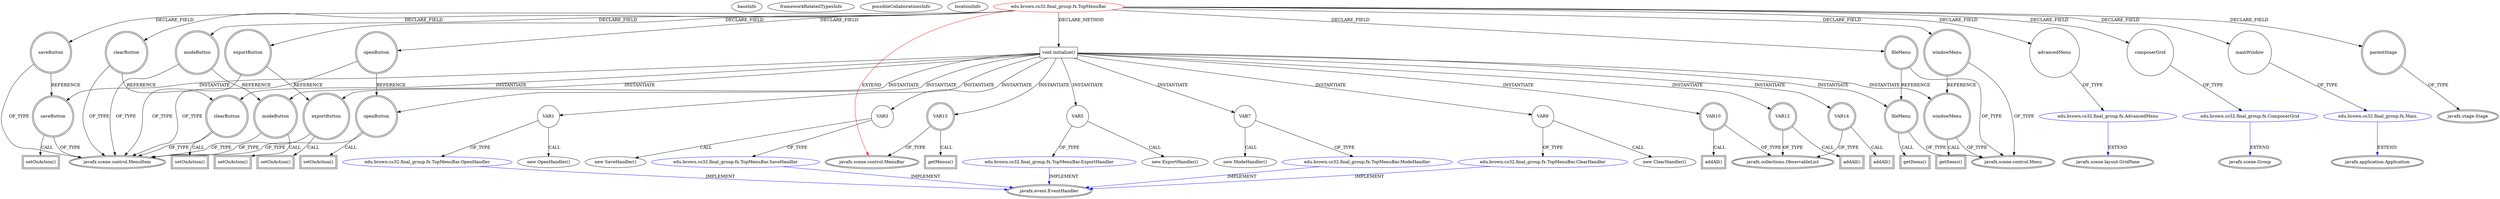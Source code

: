 digraph {
baseInfo[graphId=3216,category="extension_graph",isAnonymous=false,possibleRelation=true]
frameworkRelatedTypesInfo[0="javafx.scene.control.MenuBar"]
possibleCollaborationsInfo[0="3216~CLIENT_METHOD_DECLARATION-INSTANTIATION-~javafx.scene.control.MenuBar ~javafx.event.EventHandler ~false~false",1="3216~FIELD_DECLARATION-~javafx.scene.control.MenuBar ~javafx.application.Application ~false~false",2="3216~FIELD_DECLARATION-~javafx.scene.control.MenuBar ~javafx.scene.layout.GridPane ~false~false",3="3216~FIELD_DECLARATION-~javafx.scene.control.MenuBar ~javafx.scene.Group ~false~false"]
locationInfo[projectName="ireardon-cs32-final",filePath="/ireardon-cs32-final/cs32-final-master/src/edu/brown/cs32/final_group/fx/TopMenuBar.java",contextSignature="TopMenuBar",graphId="3216"]
0[label="edu.brown.cs32.final_group.fx.TopMenuBar",vertexType="ROOT_CLIENT_CLASS_DECLARATION",isFrameworkType=false,color=red]
1[label="javafx.scene.control.MenuBar",vertexType="FRAMEWORK_CLASS_TYPE",isFrameworkType=true,peripheries=2]
2[label="advancedMenu",vertexType="FIELD_DECLARATION",isFrameworkType=false,shape=circle]
3[label="edu.brown.cs32.final_group.fx.AdvancedMenu",vertexType="REFERENCE_CLIENT_CLASS_DECLARATION",isFrameworkType=false,color=blue]
4[label="javafx.scene.layout.GridPane",vertexType="FRAMEWORK_CLASS_TYPE",isFrameworkType=true,peripheries=2]
5[label="clearButton",vertexType="FIELD_DECLARATION",isFrameworkType=true,peripheries=2,shape=circle]
6[label="javafx.scene.control.MenuItem",vertexType="FRAMEWORK_CLASS_TYPE",isFrameworkType=true,peripheries=2]
7[label="composerGrid",vertexType="FIELD_DECLARATION",isFrameworkType=false,shape=circle]
8[label="edu.brown.cs32.final_group.fx.ComposerGrid",vertexType="REFERENCE_CLIENT_CLASS_DECLARATION",isFrameworkType=false,color=blue]
9[label="javafx.scene.Group",vertexType="FRAMEWORK_CLASS_TYPE",isFrameworkType=true,peripheries=2]
10[label="exportButton",vertexType="FIELD_DECLARATION",isFrameworkType=true,peripheries=2,shape=circle]
12[label="fileMenu",vertexType="FIELD_DECLARATION",isFrameworkType=true,peripheries=2,shape=circle]
13[label="javafx.scene.control.Menu",vertexType="FRAMEWORK_CLASS_TYPE",isFrameworkType=true,peripheries=2]
14[label="mainWindow",vertexType="FIELD_DECLARATION",isFrameworkType=false,shape=circle]
15[label="edu.brown.cs32.final_group.fx.Main",vertexType="REFERENCE_CLIENT_CLASS_DECLARATION",isFrameworkType=false,color=blue]
16[label="javafx.application.Application",vertexType="FRAMEWORK_CLASS_TYPE",isFrameworkType=true,peripheries=2]
17[label="modeButton",vertexType="FIELD_DECLARATION",isFrameworkType=true,peripheries=2,shape=circle]
19[label="openButton",vertexType="FIELD_DECLARATION",isFrameworkType=true,peripheries=2,shape=circle]
21[label="parentStage",vertexType="FIELD_DECLARATION",isFrameworkType=true,peripheries=2,shape=circle]
22[label="javafx.stage.Stage",vertexType="FRAMEWORK_CLASS_TYPE",isFrameworkType=true,peripheries=2]
23[label="saveButton",vertexType="FIELD_DECLARATION",isFrameworkType=true,peripheries=2,shape=circle]
25[label="windowMenu",vertexType="FIELD_DECLARATION",isFrameworkType=true,peripheries=2,shape=circle]
27[label="void initialize()",vertexType="CLIENT_METHOD_DECLARATION",isFrameworkType=false,shape=box]
28[label="openButton",vertexType="VARIABLE_EXPRESION",isFrameworkType=true,peripheries=2,shape=circle]
29[label="setOnAction()",vertexType="INSIDE_CALL",isFrameworkType=true,peripheries=2,shape=box]
32[label="VAR1",vertexType="VARIABLE_EXPRESION",isFrameworkType=false,shape=circle]
33[label="edu.brown.cs32.final_group.fx.TopMenuBar.OpenHandler",vertexType="REFERENCE_CLIENT_CLASS_DECLARATION",isFrameworkType=false,color=blue]
34[label="javafx.event.EventHandler",vertexType="FRAMEWORK_INTERFACE_TYPE",isFrameworkType=true,peripheries=2]
31[label="new OpenHandler()",vertexType="CONSTRUCTOR_CALL",isFrameworkType=false]
35[label="saveButton",vertexType="VARIABLE_EXPRESION",isFrameworkType=true,peripheries=2,shape=circle]
36[label="setOnAction()",vertexType="INSIDE_CALL",isFrameworkType=true,peripheries=2,shape=box]
39[label="VAR3",vertexType="VARIABLE_EXPRESION",isFrameworkType=false,shape=circle]
40[label="edu.brown.cs32.final_group.fx.TopMenuBar.SaveHandler",vertexType="REFERENCE_CLIENT_CLASS_DECLARATION",isFrameworkType=false,color=blue]
38[label="new SaveHandler()",vertexType="CONSTRUCTOR_CALL",isFrameworkType=false]
42[label="exportButton",vertexType="VARIABLE_EXPRESION",isFrameworkType=true,peripheries=2,shape=circle]
43[label="setOnAction()",vertexType="INSIDE_CALL",isFrameworkType=true,peripheries=2,shape=box]
46[label="VAR5",vertexType="VARIABLE_EXPRESION",isFrameworkType=false,shape=circle]
47[label="edu.brown.cs32.final_group.fx.TopMenuBar.ExportHandler",vertexType="REFERENCE_CLIENT_CLASS_DECLARATION",isFrameworkType=false,color=blue]
45[label="new ExportHandler()",vertexType="CONSTRUCTOR_CALL",isFrameworkType=false]
49[label="modeButton",vertexType="VARIABLE_EXPRESION",isFrameworkType=true,peripheries=2,shape=circle]
50[label="setOnAction()",vertexType="INSIDE_CALL",isFrameworkType=true,peripheries=2,shape=box]
53[label="VAR7",vertexType="VARIABLE_EXPRESION",isFrameworkType=false,shape=circle]
54[label="edu.brown.cs32.final_group.fx.TopMenuBar.ModeHandler",vertexType="REFERENCE_CLIENT_CLASS_DECLARATION",isFrameworkType=false,color=blue]
52[label="new ModeHandler()",vertexType="CONSTRUCTOR_CALL",isFrameworkType=false]
56[label="clearButton",vertexType="VARIABLE_EXPRESION",isFrameworkType=true,peripheries=2,shape=circle]
57[label="setOnAction()",vertexType="INSIDE_CALL",isFrameworkType=true,peripheries=2,shape=box]
60[label="VAR9",vertexType="VARIABLE_EXPRESION",isFrameworkType=false,shape=circle]
61[label="edu.brown.cs32.final_group.fx.TopMenuBar.ClearHandler",vertexType="REFERENCE_CLIENT_CLASS_DECLARATION",isFrameworkType=false,color=blue]
59[label="new ClearHandler()",vertexType="CONSTRUCTOR_CALL",isFrameworkType=false]
63[label="VAR10",vertexType="VARIABLE_EXPRESION",isFrameworkType=true,peripheries=2,shape=circle]
65[label="javafx.collections.ObservableList",vertexType="FRAMEWORK_INTERFACE_TYPE",isFrameworkType=true,peripheries=2]
64[label="addAll()",vertexType="INSIDE_CALL",isFrameworkType=true,peripheries=2,shape=box]
66[label="fileMenu",vertexType="VARIABLE_EXPRESION",isFrameworkType=true,peripheries=2,shape=circle]
67[label="getItems()",vertexType="INSIDE_CALL",isFrameworkType=true,peripheries=2,shape=box]
69[label="VAR12",vertexType="VARIABLE_EXPRESION",isFrameworkType=true,peripheries=2,shape=circle]
70[label="addAll()",vertexType="INSIDE_CALL",isFrameworkType=true,peripheries=2,shape=box]
72[label="windowMenu",vertexType="VARIABLE_EXPRESION",isFrameworkType=true,peripheries=2,shape=circle]
73[label="getItems()",vertexType="INSIDE_CALL",isFrameworkType=true,peripheries=2,shape=box]
75[label="VAR14",vertexType="VARIABLE_EXPRESION",isFrameworkType=true,peripheries=2,shape=circle]
76[label="addAll()",vertexType="INSIDE_CALL",isFrameworkType=true,peripheries=2,shape=box]
78[label="VAR15",vertexType="VARIABLE_EXPRESION",isFrameworkType=true,peripheries=2,shape=circle]
79[label="getMenus()",vertexType="INSIDE_CALL",isFrameworkType=true,peripheries=2,shape=box]
0->1[label="EXTEND",color=red]
0->2[label="DECLARE_FIELD"]
3->4[label="EXTEND",color=blue]
2->3[label="OF_TYPE"]
0->5[label="DECLARE_FIELD"]
5->6[label="OF_TYPE"]
0->7[label="DECLARE_FIELD"]
8->9[label="EXTEND",color=blue]
7->8[label="OF_TYPE"]
0->10[label="DECLARE_FIELD"]
10->6[label="OF_TYPE"]
0->12[label="DECLARE_FIELD"]
12->13[label="OF_TYPE"]
0->14[label="DECLARE_FIELD"]
15->16[label="EXTEND",color=blue]
14->15[label="OF_TYPE"]
0->17[label="DECLARE_FIELD"]
17->6[label="OF_TYPE"]
0->19[label="DECLARE_FIELD"]
19->6[label="OF_TYPE"]
0->21[label="DECLARE_FIELD"]
21->22[label="OF_TYPE"]
0->23[label="DECLARE_FIELD"]
23->6[label="OF_TYPE"]
0->25[label="DECLARE_FIELD"]
25->13[label="OF_TYPE"]
0->27[label="DECLARE_METHOD"]
27->28[label="INSTANTIATE"]
19->28[label="REFERENCE"]
28->6[label="OF_TYPE"]
28->29[label="CALL"]
27->32[label="INSTANTIATE"]
33->34[label="IMPLEMENT",color=blue]
32->33[label="OF_TYPE"]
32->31[label="CALL"]
27->35[label="INSTANTIATE"]
23->35[label="REFERENCE"]
35->6[label="OF_TYPE"]
35->36[label="CALL"]
27->39[label="INSTANTIATE"]
40->34[label="IMPLEMENT",color=blue]
39->40[label="OF_TYPE"]
39->38[label="CALL"]
27->42[label="INSTANTIATE"]
10->42[label="REFERENCE"]
42->6[label="OF_TYPE"]
42->43[label="CALL"]
27->46[label="INSTANTIATE"]
47->34[label="IMPLEMENT",color=blue]
46->47[label="OF_TYPE"]
46->45[label="CALL"]
27->49[label="INSTANTIATE"]
17->49[label="REFERENCE"]
49->6[label="OF_TYPE"]
49->50[label="CALL"]
27->53[label="INSTANTIATE"]
54->34[label="IMPLEMENT",color=blue]
53->54[label="OF_TYPE"]
53->52[label="CALL"]
27->56[label="INSTANTIATE"]
5->56[label="REFERENCE"]
56->6[label="OF_TYPE"]
56->57[label="CALL"]
27->60[label="INSTANTIATE"]
61->34[label="IMPLEMENT",color=blue]
60->61[label="OF_TYPE"]
60->59[label="CALL"]
27->63[label="INSTANTIATE"]
63->65[label="OF_TYPE"]
63->64[label="CALL"]
27->66[label="INSTANTIATE"]
12->66[label="REFERENCE"]
66->13[label="OF_TYPE"]
66->67[label="CALL"]
27->69[label="INSTANTIATE"]
69->65[label="OF_TYPE"]
69->70[label="CALL"]
27->72[label="INSTANTIATE"]
25->72[label="REFERENCE"]
72->13[label="OF_TYPE"]
72->73[label="CALL"]
27->75[label="INSTANTIATE"]
75->65[label="OF_TYPE"]
75->76[label="CALL"]
27->78[label="INSTANTIATE"]
78->1[label="OF_TYPE"]
78->79[label="CALL"]
}
